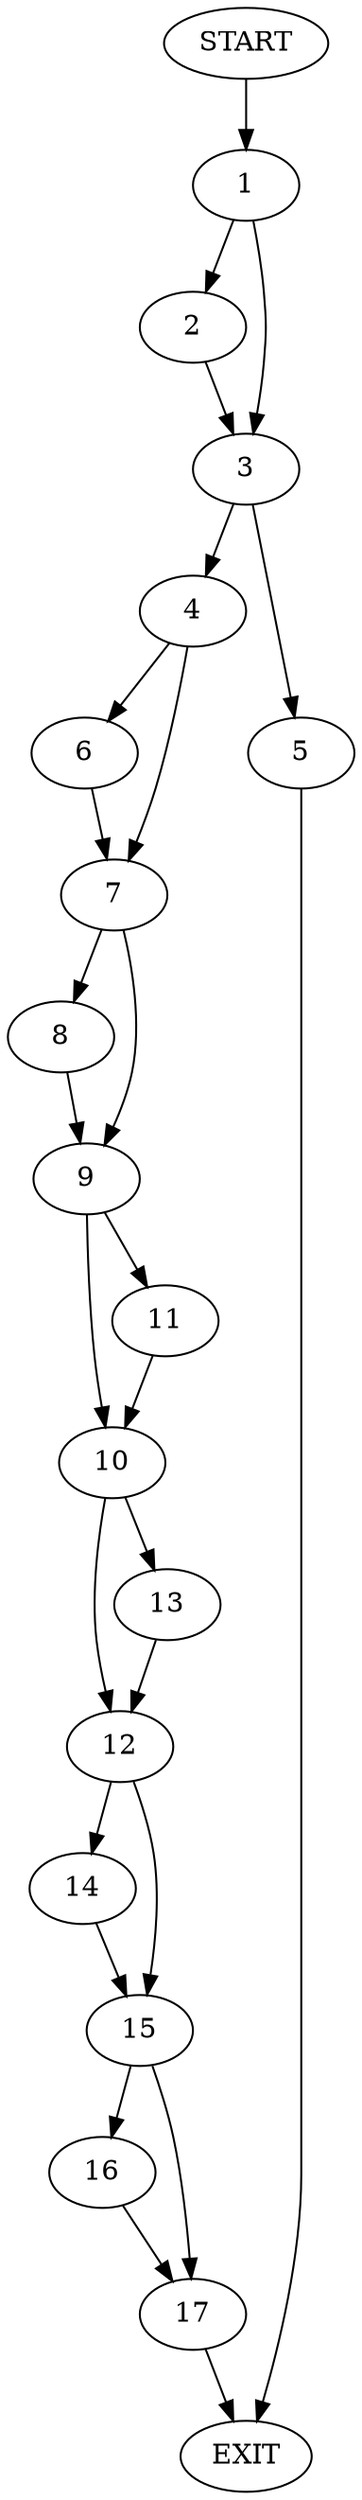 digraph {
0 [label="START"]
18 [label="EXIT"]
0 -> 1
1 -> 2
1 -> 3
3 -> 4
3 -> 5
2 -> 3
4 -> 6
4 -> 7
5 -> 18
6 -> 7
7 -> 8
7 -> 9
8 -> 9
9 -> 10
9 -> 11
11 -> 10
10 -> 12
10 -> 13
13 -> 12
12 -> 14
12 -> 15
14 -> 15
15 -> 16
15 -> 17
17 -> 18
16 -> 17
}
